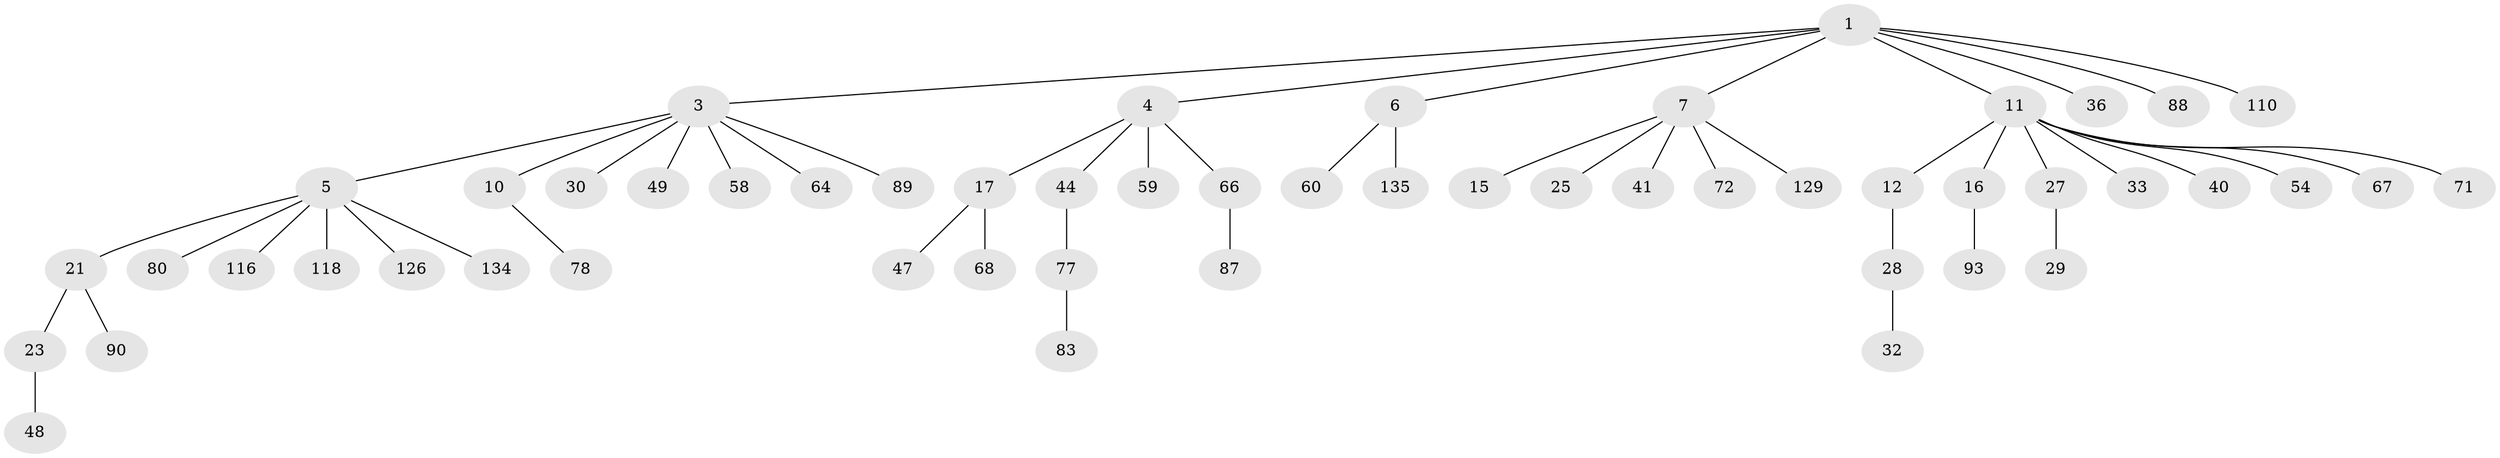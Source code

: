 // original degree distribution, {5: 0.02962962962962963, 7: 0.022222222222222223, 4: 0.05185185185185185, 3: 0.13333333333333333, 9: 0.007407407407407408, 2: 0.2518518518518518, 1: 0.5037037037037037}
// Generated by graph-tools (version 1.1) at 2025/19/03/04/25 18:19:15]
// undirected, 54 vertices, 53 edges
graph export_dot {
graph [start="1"]
  node [color=gray90,style=filled];
  1 [super="+2"];
  3 [super="+14+53+130+26"];
  4 [super="+19+45+96"];
  5 [super="+42+107+117+20"];
  6 [super="+9+108"];
  7 [super="+8+79"];
  10 [super="+46"];
  11 [super="+13+37"];
  12 [super="+97"];
  15 [super="+91+82"];
  16 [super="+98+18"];
  17 [super="+31+35+34"];
  21;
  23 [super="+100"];
  25 [super="+62+39"];
  27 [super="+109"];
  28;
  29 [super="+51"];
  30 [super="+63+113+95"];
  32;
  33 [super="+102+50"];
  36 [super="+94"];
  40 [super="+73"];
  41 [super="+119+125"];
  44;
  47 [super="+86"];
  48 [super="+56"];
  49;
  54;
  58;
  59 [super="+92"];
  60;
  64;
  66;
  67;
  68 [super="+123"];
  71;
  72 [super="+104"];
  77;
  78 [super="+120"];
  80;
  83;
  87 [super="+133"];
  88;
  89;
  90;
  93;
  110;
  116;
  118;
  126;
  129;
  134;
  135;
  1 -- 4;
  1 -- 6;
  1 -- 7;
  1 -- 110;
  1 -- 3;
  1 -- 36;
  1 -- 88;
  1 -- 11;
  3 -- 5;
  3 -- 10;
  3 -- 30;
  3 -- 89;
  3 -- 64;
  3 -- 49;
  3 -- 58;
  4 -- 17;
  4 -- 44;
  4 -- 66;
  4 -- 59;
  5 -- 80;
  5 -- 116;
  5 -- 134;
  5 -- 21;
  5 -- 118;
  5 -- 126;
  6 -- 60;
  6 -- 135;
  7 -- 129;
  7 -- 72;
  7 -- 41;
  7 -- 25;
  7 -- 15;
  10 -- 78;
  11 -- 12;
  11 -- 16;
  11 -- 33;
  11 -- 40;
  11 -- 67;
  11 -- 54;
  11 -- 71;
  11 -- 27;
  12 -- 28;
  16 -- 93;
  17 -- 47;
  17 -- 68;
  21 -- 23;
  21 -- 90;
  23 -- 48;
  27 -- 29;
  28 -- 32;
  44 -- 77;
  66 -- 87;
  77 -- 83;
}
